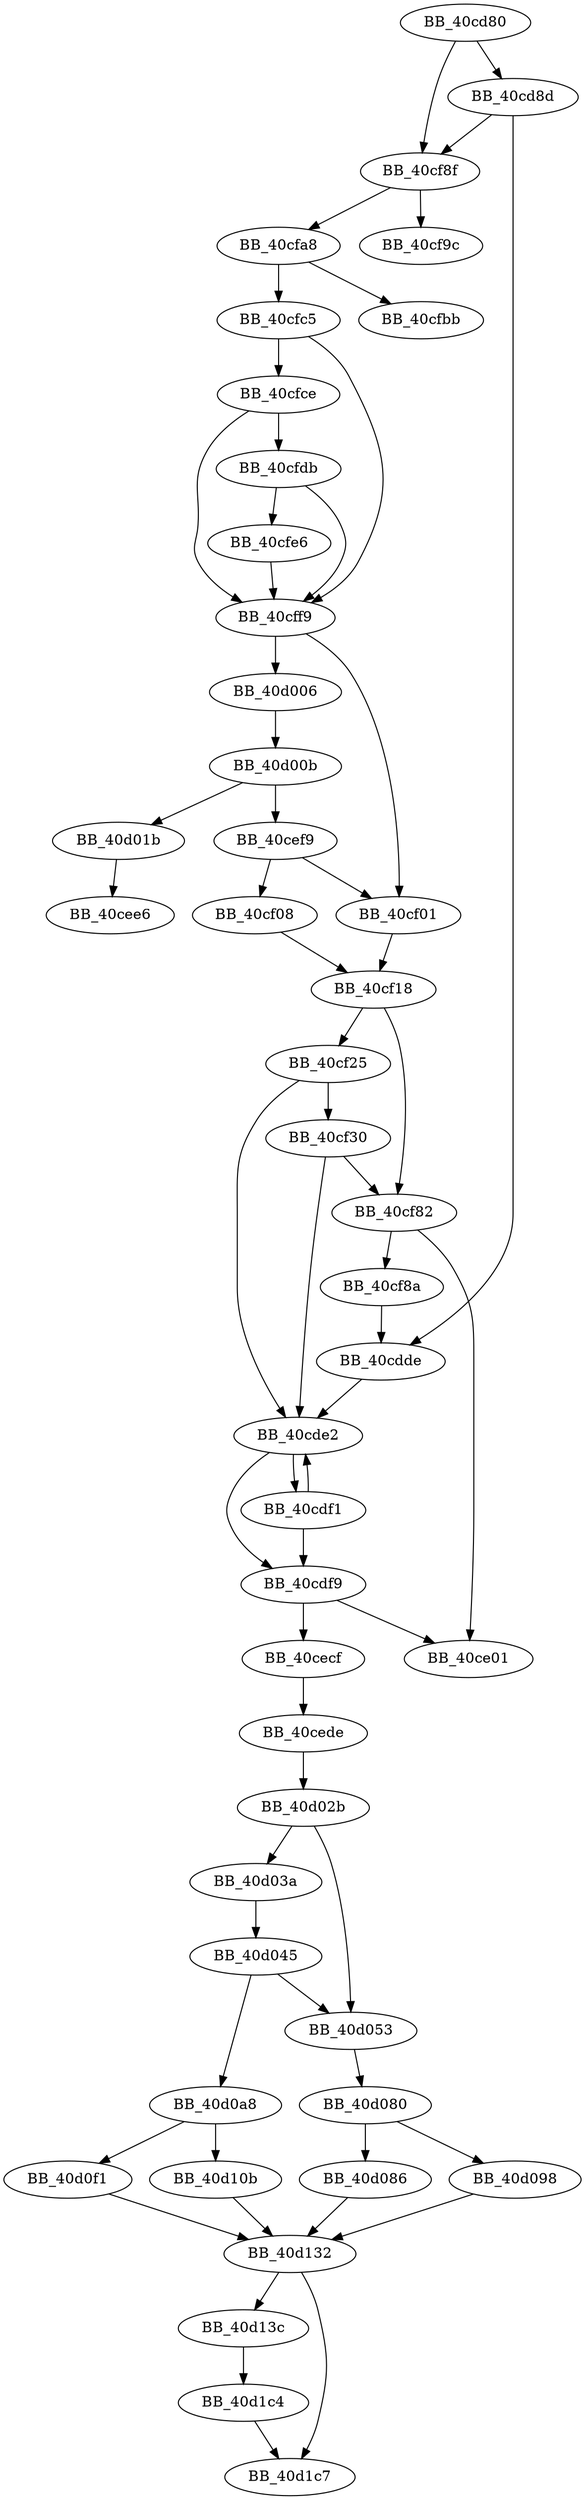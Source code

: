 DiGraph sub_40CD80{
BB_40cd80->BB_40cd8d
BB_40cd80->BB_40cf8f
BB_40cd8d->BB_40cdde
BB_40cd8d->BB_40cf8f
BB_40cdde->BB_40cde2
BB_40cde2->BB_40cdf1
BB_40cde2->BB_40cdf9
BB_40cdf1->BB_40cde2
BB_40cdf1->BB_40cdf9
BB_40cdf9->BB_40ce01
BB_40cdf9->BB_40cecf
BB_40cecf->BB_40cede
BB_40cede->BB_40d02b
BB_40cef9->BB_40cf01
BB_40cef9->BB_40cf08
BB_40cf01->BB_40cf18
BB_40cf08->BB_40cf18
BB_40cf18->BB_40cf25
BB_40cf18->BB_40cf82
BB_40cf25->BB_40cde2
BB_40cf25->BB_40cf30
BB_40cf30->BB_40cde2
BB_40cf30->BB_40cf82
BB_40cf82->BB_40ce01
BB_40cf82->BB_40cf8a
BB_40cf8a->BB_40cdde
BB_40cf8f->BB_40cf9c
BB_40cf8f->BB_40cfa8
BB_40cfa8->BB_40cfbb
BB_40cfa8->BB_40cfc5
BB_40cfc5->BB_40cfce
BB_40cfc5->BB_40cff9
BB_40cfce->BB_40cfdb
BB_40cfce->BB_40cff9
BB_40cfdb->BB_40cfe6
BB_40cfdb->BB_40cff9
BB_40cfe6->BB_40cff9
BB_40cff9->BB_40cf01
BB_40cff9->BB_40d006
BB_40d006->BB_40d00b
BB_40d00b->BB_40cef9
BB_40d00b->BB_40d01b
BB_40d01b->BB_40cee6
BB_40d02b->BB_40d03a
BB_40d02b->BB_40d053
BB_40d03a->BB_40d045
BB_40d045->BB_40d053
BB_40d045->BB_40d0a8
BB_40d053->BB_40d080
BB_40d080->BB_40d086
BB_40d080->BB_40d098
BB_40d086->BB_40d132
BB_40d098->BB_40d132
BB_40d0a8->BB_40d0f1
BB_40d0a8->BB_40d10b
BB_40d0f1->BB_40d132
BB_40d10b->BB_40d132
BB_40d132->BB_40d13c
BB_40d132->BB_40d1c7
BB_40d13c->BB_40d1c4
BB_40d1c4->BB_40d1c7
}
